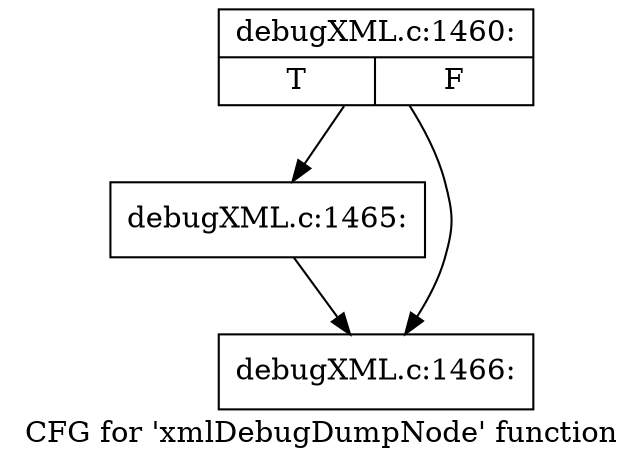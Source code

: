 digraph "CFG for 'xmlDebugDumpNode' function" {
	label="CFG for 'xmlDebugDumpNode' function";

	Node0x4943fc0 [shape=record,label="{debugXML.c:1460:|{<s0>T|<s1>F}}"];
	Node0x4943fc0 -> Node0x493f3f0;
	Node0x4943fc0 -> Node0x493f440;
	Node0x493f3f0 [shape=record,label="{debugXML.c:1465:}"];
	Node0x493f3f0 -> Node0x493f440;
	Node0x493f440 [shape=record,label="{debugXML.c:1466:}"];
}

